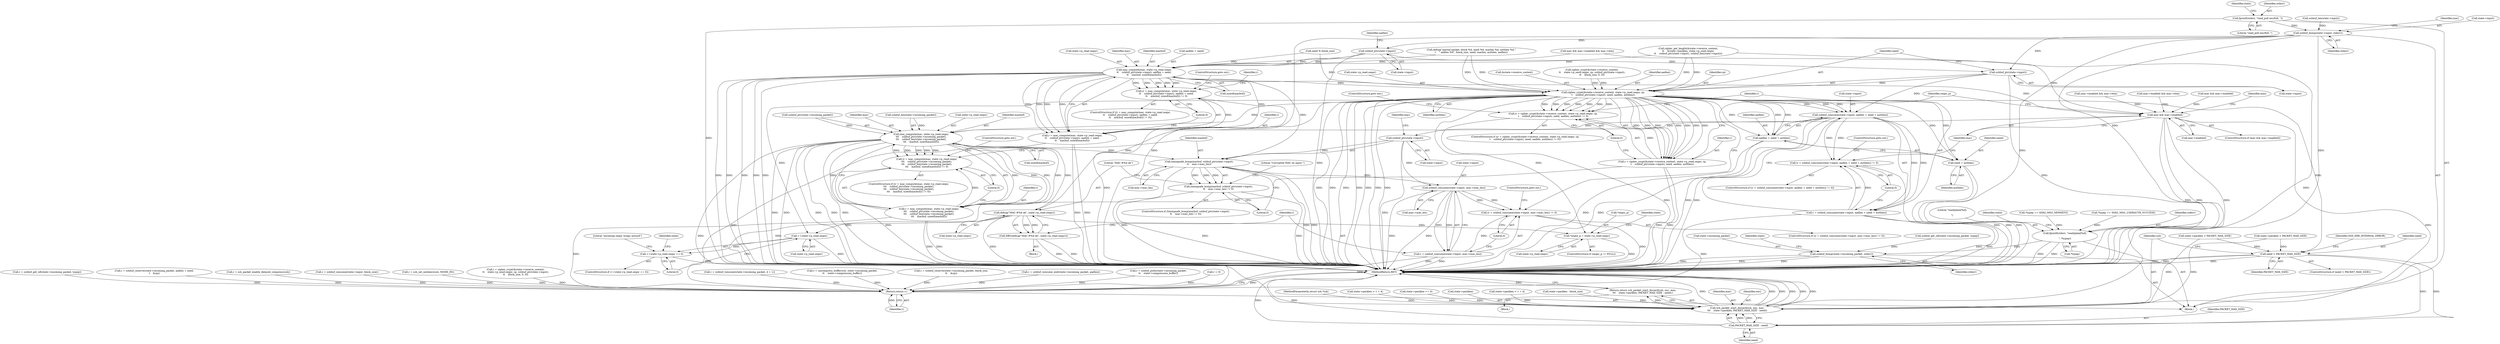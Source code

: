 digraph "0_mindrot_2fecfd486bdba9f51b3a789277bb0733ca36e1c0@API" {
"1000520" [label="(Call,fprintf(stderr, \"read_poll enc/full: \"))"];
"1000523" [label="(Call,sshbuf_dump(state->input, stderr))"];
"1000550" [label="(Call,sshbuf_ptr(state->input))"];
"1000543" [label="(Call,mac_compute(mac, state->p_read.seqnr,\n\t\t    sshbuf_ptr(state->input), aadlen + need,\n\t\t    macbuf, sizeof(macbuf)))"];
"1000540" [label="(Call,(r = mac_compute(mac, state->p_read.seqnr,\n\t\t    sshbuf_ptr(state->input), aadlen + need,\n\t\t    macbuf, sizeof(macbuf))) != 0)"];
"1000541" [label="(Call,r = mac_compute(mac, state->p_read.seqnr,\n\t\t    sshbuf_ptr(state->input), aadlen + need,\n\t\t    macbuf, sizeof(macbuf)))"];
"1000974" [label="(Return,return r;)"];
"1000581" [label="(Call,cipher_crypt(&state->receive_context, state->p_read.seqnr, cp,\n\t    sshbuf_ptr(state->input), need, aadlen, authlen))"];
"1000578" [label="(Call,(r = cipher_crypt(&state->receive_context, state->p_read.seqnr, cp,\n\t    sshbuf_ptr(state->input), need, aadlen, authlen)) != 0)"];
"1000579" [label="(Call,r = cipher_crypt(&state->receive_context, state->p_read.seqnr, cp,\n\t    sshbuf_ptr(state->input), need, aadlen, authlen))"];
"1000605" [label="(Call,sshbuf_consume(state->input, aadlen + need + authlen))"];
"1000602" [label="(Call,(r = sshbuf_consume(state->input, aadlen + need + authlen)) != 0)"];
"1000603" [label="(Call,r = sshbuf_consume(state->input, aadlen + need + authlen))"];
"1000656" [label="(Call,sshbuf_ptr(state->input))"];
"1000654" [label="(Call,timingsafe_bcmp(macbuf, sshbuf_ptr(state->input),\n\t\t    mac->mac_len))"];
"1000653" [label="(Call,timingsafe_bcmp(macbuf, sshbuf_ptr(state->input),\n\t\t    mac->mac_len) != 0)"];
"1000696" [label="(Call,sshbuf_consume(state->input, mac->mac_len))"];
"1000693" [label="(Call,(r = sshbuf_consume(state->input, mac->mac_len)) != 0)"];
"1000694" [label="(Call,r = sshbuf_consume(state->input, mac->mac_len))"];
"1000609" [label="(Call,aadlen + need + authlen)"];
"1000611" [label="(Call,need + authlen)"];
"1000632" [label="(Call,mac_compute(mac, state->p_read.seqnr,\n\t\t\t    sshbuf_ptr(state->incoming_packet),\n\t\t\t    sshbuf_len(state->incoming_packet),\n\t\t\t    macbuf, sizeof(macbuf)))"];
"1000629" [label="(Call,(r = mac_compute(mac, state->p_read.seqnr,\n\t\t\t    sshbuf_ptr(state->incoming_packet),\n\t\t\t    sshbuf_len(state->incoming_packet),\n\t\t\t    macbuf, sizeof(macbuf))) != 0)"];
"1000630" [label="(Call,r = mac_compute(mac, state->p_read.seqnr,\n\t\t\t    sshbuf_ptr(state->incoming_packet),\n\t\t\t    sshbuf_len(state->incoming_packet),\n\t\t\t    macbuf, sizeof(macbuf)))"];
"1000674" [label="(Call,ssh_packet_start_discard(ssh, enc, mac,\n\t\t\t    state->packlen, PACKET_MAX_SIZE - need))"];
"1000673" [label="(Return,return ssh_packet_start_discard(ssh, enc, mac,\n\t\t\t    state->packlen, PACKET_MAX_SIZE - need);)"];
"1000685" [label="(Call,debug(\"MAC #%d ok\", state->p_read.seqnr))"];
"1000684" [label="(Call,DBG(debug(\"MAC #%d ok\", state->p_read.seqnr)))"];
"1000709" [label="(Call,*seqnr_p = state->p_read.seqnr)"];
"1000719" [label="(Call,++state->p_read.seqnr)"];
"1000718" [label="(Call,++state->p_read.seqnr == 0)"];
"1000668" [label="(Call,need > PACKET_MAX_SIZE)"];
"1000681" [label="(Call,PACKET_MAX_SIZE - need)"];
"1000617" [label="(Call,mac && mac->enabled)"];
"1000592" [label="(Call,sshbuf_ptr(state->input))"];
"1000958" [label="(Call,fprintf(stderr, \"read/plain[%d]:\r\n\", *typep))"];
"1000963" [label="(Call,sshbuf_dump(state->incoming_packet, stderr))"];
"1000668" [label="(Call,need > PACKET_MAX_SIZE)"];
"1000810" [label="(Call,r = sshbuf_consume(state->incoming_packet, 4 + 1))"];
"1000697" [label="(Call,state->input)"];
"1000710" [label="(Call,*seqnr_p)"];
"1000705" [label="(ControlStructure,if (seqnr_p != NULL))"];
"1000687" [label="(Call,state->p_read.seqnr)"];
"1000235" [label="(Call,mac->enabled && mac->etm)"];
"1000613" [label="(Identifier,authlen)"];
"1000692" [label="(ControlStructure,if ((r = sshbuf_consume(state->input, mac->mac_len)) != 0))"];
"1000672" [label="(Identifier,SSH_ERR_INTERNAL_ERROR)"];
"1000614" [label="(Literal,0)"];
"1000591" [label="(Identifier,cp)"];
"1000541" [label="(Call,r = mac_compute(mac, state->p_read.seqnr,\n\t\t    sshbuf_ptr(state->input), aadlen + need,\n\t\t    macbuf, sizeof(macbuf)))"];
"1000959" [label="(Identifier,stderr)"];
"1000967" [label="(Identifier,stderr)"];
"1000111" [label="(MethodParameterIn,struct ssh *ssh)"];
"1000850" [label="(Call,r = uncompress_buffer(ssh, state->incoming_packet,\n\t\t    state->compression_buffer))"];
"1000720" [label="(Call,state->p_read.seqnr)"];
"1000345" [label="(Call,r = sshbuf_reserve(state->incoming_packet, block_size,\n\t\t    &cp))"];
"1000605" [label="(Call,sshbuf_consume(state->input, aadlen + need + authlen))"];
"1000560" [label="(Literal,0)"];
"1000212" [label="(Call,mac && mac->enabled)"];
"1000586" [label="(Call,state->p_read.seqnr)"];
"1000610" [label="(Identifier,aadlen)"];
"1000544" [label="(Identifier,mac)"];
"1000821" [label="(Call,r = sshbuf_consume_end(state->incoming_packet, padlen))"];
"1000719" [label="(Call,++state->p_read.seqnr)"];
"1000114" [label="(Block,)"];
"1000551" [label="(Call,state->input)"];
"1000543" [label="(Call,mac_compute(mac, state->p_read.seqnr,\n\t\t    sshbuf_ptr(state->input), aadlen + need,\n\t\t    macbuf, sizeof(macbuf)))"];
"1000696" [label="(Call,sshbuf_consume(state->input, mac->mac_len))"];
"1000684" [label="(Call,DBG(debug(\"MAC #%d ok\", state->p_read.seqnr)))"];
"1000615" [label="(ControlStructure,goto out;)"];
"1000700" [label="(Call,mac->mac_len)"];
"1000722" [label="(Identifier,state)"];
"1000963" [label="(Call,sshbuf_dump(state->incoming_packet, stderr))"];
"1000579" [label="(Call,r = cipher_crypt(&state->receive_context, state->p_read.seqnr, cp,\n\t    sshbuf_ptr(state->input), need, aadlen, authlen))"];
"1000975" [label="(Identifier,r)"];
"1000868" [label="(Call,r = sshbuf_putb(state->incoming_packet,\n\t\t    state->compression_buffer))"];
"1000581" [label="(Call,cipher_crypt(&state->receive_context, state->p_read.seqnr, cp,\n\t    sshbuf_ptr(state->input), need, aadlen, authlen))"];
"1000578" [label="(Call,(r = cipher_crypt(&state->receive_context, state->p_read.seqnr, cp,\n\t    sshbuf_ptr(state->input), need, aadlen, authlen)) != 0)"];
"1000602" [label="(Call,(r = sshbuf_consume(state->input, aadlen + need + authlen)) != 0)"];
"1000661" [label="(Identifier,mac)"];
"1000391" [label="(Call,state->packlen < 1 + 4)"];
"1000555" [label="(Identifier,aadlen)"];
"1000955" [label="(Call,r = 0)"];
"1000669" [label="(Identifier,need)"];
"1000673" [label="(Return,return ssh_packet_start_discard(ssh, enc, mac,\n\t\t\t    state->packlen, PACKET_MAX_SIZE - need);)"];
"1000712" [label="(Call,state->p_read.seqnr)"];
"1000520" [label="(Call,fprintf(stderr, \"read_poll enc/full: \"))"];
"1000674" [label="(Call,ssh_packet_start_discard(ssh, enc, mac,\n\t\t\t    state->packlen, PACKET_MAX_SIZE - need))"];
"1000558" [label="(Call,sizeof(macbuf))"];
"1000650" [label="(Literal,0)"];
"1000960" [label="(Literal,\"read/plain[%d]:\r\n\")"];
"1000657" [label="(Call,state->input)"];
"1000670" [label="(Identifier,PACKET_MAX_SIZE)"];
"1000685" [label="(Call,debug(\"MAC #%d ok\", state->p_read.seqnr))"];
"1000652" [label="(ControlStructure,if (timingsafe_bcmp(macbuf, sshbuf_ptr(state->input),\n\t\t    mac->mac_len) != 0))"];
"1000557" [label="(Identifier,macbuf)"];
"1000683" [label="(Identifier,need)"];
"1000717" [label="(ControlStructure,if (++state->p_read.seqnr == 0))"];
"1000542" [label="(Identifier,r)"];
"1000473" [label="(Call,debug(\"partial packet: block %d, need %d, maclen %d, authlen %d,\"\n\t    \" aadlen %d\", block_size, need, maclen, authlen, aadlen))"];
"1000639" [label="(Call,sshbuf_ptr(state->incoming_packet))"];
"1000324" [label="(Call,state->packlen == 0)"];
"1000582" [label="(Call,&state->receive_context)"];
"1000633" [label="(Identifier,mac)"];
"1000678" [label="(Call,state->packlen)"];
"1000961" [label="(Call,*typep)"];
"1000725" [label="(Literal,0)"];
"1000593" [label="(Call,state->input)"];
"1000256" [label="(Call,cipher_get_length(&state->receive_context,\n\t\t    &state->packlen, state->p_read.seqnr,\n\t\t    sshbuf_ptr(state->input), sshbuf_len(state->input)))"];
"1000695" [label="(Identifier,r)"];
"1000727" [label="(Literal,\"incoming seqnr wraps around\")"];
"1000612" [label="(Identifier,need)"];
"1000507" [label="(Call,sshbuf_len(state->input))"];
"1000631" [label="(Identifier,r)"];
"1000666" [label="(Literal,\"Corrupted MAC on input.\")"];
"1000600" [label="(ControlStructure,goto out;)"];
"1000550" [label="(Call,sshbuf_ptr(state->input))"];
"1000682" [label="(Identifier,PACKET_MAX_SIZE)"];
"1000654" [label="(Call,timingsafe_bcmp(macbuf, sshbuf_ptr(state->input),\n\t\t    mac->mac_len))"];
"1000694" [label="(Call,r = sshbuf_consume(state->input, mac->mac_len))"];
"1000656" [label="(Call,sshbuf_ptr(state->input))"];
"1000565" [label="(Identifier,r)"];
"1000283" [label="(Call,state->packlen < 1 + 4)"];
"1000554" [label="(Call,aadlen + need)"];
"1000703" [label="(Literal,0)"];
"1000545" [label="(Call,state->p_read.seqnr)"];
"1000539" [label="(ControlStructure,if ((r = mac_compute(mac, state->p_read.seqnr,\n\t\t    sshbuf_ptr(state->input), aadlen + need,\n\t\t    macbuf, sizeof(macbuf))) != 0))"];
"1000704" [label="(ControlStructure,goto out;)"];
"1000634" [label="(Call,state->p_read.seqnr)"];
"1000660" [label="(Call,mac->mac_len)"];
"1000619" [label="(Call,mac->enabled)"];
"1000598" [label="(Identifier,authlen)"];
"1000888" [label="(Call,r = sshbuf_get_u8(state->incoming_packet, typep))"];
"1000630" [label="(Call,r = mac_compute(mac, state->p_read.seqnr,\n\t\t\t    sshbuf_ptr(state->incoming_packet),\n\t\t\t    sshbuf_len(state->incoming_packet),\n\t\t\t    macbuf, sizeof(macbuf)))"];
"1000577" [label="(ControlStructure,if ((r = cipher_crypt(&state->receive_context, state->p_read.seqnr, cp,\n\t    sshbuf_ptr(state->input), need, aadlen, authlen)) != 0))"];
"1000522" [label="(Literal,\"read_poll enc/full: \")"];
"1000530" [label="(Identifier,mac)"];
"1000601" [label="(ControlStructure,if ((r = sshbuf_consume(state->input, aadlen + need + authlen)) != 0))"];
"1000580" [label="(Identifier,r)"];
"1000626" [label="(Identifier,mac)"];
"1000648" [label="(Call,sizeof(macbuf))"];
"1000718" [label="(Call,++state->p_read.seqnr == 0)"];
"1000564" [label="(Call,r = sshbuf_reserve(state->incoming_packet, aadlen + need,\n\t    &cp))"];
"1000964" [label="(Call,state->incoming_packet)"];
"1000617" [label="(Call,mac && mac->enabled)"];
"1000974" [label="(Return,return r;)"];
"1000604" [label="(Identifier,r)"];
"1000360" [label="(Call,cipher_crypt(&state->receive_context,\n\t\t    state->p_send.seqnr, cp, sshbuf_ptr(state->input),\n\t\t    block_size, 0, 0))"];
"1000653" [label="(Call,timingsafe_bcmp(macbuf, sshbuf_ptr(state->input),\n\t\t    mac->mac_len) != 0)"];
"1000664" [label="(Block,)"];
"1000611" [label="(Call,need + authlen)"];
"1000693" [label="(Call,(r = sshbuf_consume(state->input, mac->mac_len)) != 0)"];
"1000603" [label="(Call,r = sshbuf_consume(state->input, aadlen + need + authlen))"];
"1000950" [label="(Call,r = ssh_packet_enable_delayed_compress(ssh))"];
"1000529" [label="(Call,mac && mac->enabled && mac->etm)"];
"1000965" [label="(Identifier,state)"];
"1000531" [label="(Call,mac->enabled && mac->etm)"];
"1000609" [label="(Call,aadlen + need + authlen)"];
"1000681" [label="(Call,PACKET_MAX_SIZE - need)"];
"1000618" [label="(Identifier,mac)"];
"1000667" [label="(ControlStructure,if (need > PACKET_MAX_SIZE))"];
"1000930" [label="(Call,*typep == SSH2_MSG_NEWKEYS)"];
"1000436" [label="(Call,r = sshbuf_consume(state->input, block_size))"];
"1000622" [label="(Block,)"];
"1000527" [label="(Identifier,stderr)"];
"1000675" [label="(Identifier,ssh)"];
"1000467" [label="(Call,state->packlen - block_size)"];
"1000596" [label="(Identifier,need)"];
"1000958" [label="(Call,fprintf(stderr, \"read/plain[%d]:\r\n\", *typep))"];
"1000525" [label="(Identifier,state)"];
"1000628" [label="(ControlStructure,if ((r = mac_compute(mac, state->p_read.seqnr,\n\t\t\t    sshbuf_ptr(state->incoming_packet),\n\t\t\t    sshbuf_len(state->incoming_packet),\n\t\t\t    macbuf, sizeof(macbuf))) != 0))"];
"1000647" [label="(Identifier,macbuf)"];
"1000733" [label="(Identifier,state)"];
"1000632" [label="(Call,mac_compute(mac, state->p_read.seqnr,\n\t\t\t    sshbuf_ptr(state->incoming_packet),\n\t\t\t    sshbuf_len(state->incoming_packet),\n\t\t\t    macbuf, sizeof(macbuf)))"];
"1000655" [label="(Identifier,macbuf)"];
"1000290" [label="(Call,state->packlen > PACKET_MAX_SIZE)"];
"1000606" [label="(Call,state->input)"];
"1000934" [label="(Call,r = ssh_set_newkeys(ssh, MODE_IN))"];
"1000597" [label="(Identifier,aadlen)"];
"1000651" [label="(ControlStructure,goto out;)"];
"1000629" [label="(Call,(r = mac_compute(mac, state->p_read.seqnr,\n\t\t\t    sshbuf_ptr(state->incoming_packet),\n\t\t\t    sshbuf_len(state->incoming_packet),\n\t\t\t    macbuf, sizeof(macbuf))) != 0)"];
"1000663" [label="(Literal,0)"];
"1000523" [label="(Call,sshbuf_dump(state->input, stderr))"];
"1000942" [label="(Call,*typep == SSH2_MSG_USERAUTH_SUCCESS)"];
"1000643" [label="(Call,sshbuf_len(state->incoming_packet))"];
"1000398" [label="(Call,state->packlen > PACKET_MAX_SIZE)"];
"1000540" [label="(Call,(r = mac_compute(mac, state->p_read.seqnr,\n\t\t    sshbuf_ptr(state->input), aadlen + need,\n\t\t    macbuf, sizeof(macbuf))) != 0)"];
"1000561" [label="(ControlStructure,goto out;)"];
"1000976" [label="(MethodReturn,RET)"];
"1000524" [label="(Call,state->input)"];
"1000970" [label="(Identifier,state)"];
"1000677" [label="(Identifier,mac)"];
"1000521" [label="(Identifier,stderr)"];
"1000482" [label="(Call,need % block_size)"];
"1000592" [label="(Call,sshbuf_ptr(state->input))"];
"1000890" [label="(Call,sshbuf_get_u8(state->incoming_packet, typep))"];
"1000599" [label="(Literal,0)"];
"1000616" [label="(ControlStructure,if (mac && mac->enabled))"];
"1000686" [label="(Literal,\"MAC #%d ok\")"];
"1000676" [label="(Identifier,enc)"];
"1000709" [label="(Call,*seqnr_p = state->p_read.seqnr)"];
"1000707" [label="(Identifier,seqnr_p)"];
"1000358" [label="(Call,r = cipher_crypt(&state->receive_context,\n\t\t    state->p_send.seqnr, cp, sshbuf_ptr(state->input),\n\t\t    block_size, 0, 0))"];
"1000520" -> "1000114"  [label="AST: "];
"1000520" -> "1000522"  [label="CFG: "];
"1000521" -> "1000520"  [label="AST: "];
"1000522" -> "1000520"  [label="AST: "];
"1000525" -> "1000520"  [label="CFG: "];
"1000520" -> "1000976"  [label="DDG: "];
"1000520" -> "1000523"  [label="DDG: "];
"1000523" -> "1000114"  [label="AST: "];
"1000523" -> "1000527"  [label="CFG: "];
"1000524" -> "1000523"  [label="AST: "];
"1000527" -> "1000523"  [label="AST: "];
"1000530" -> "1000523"  [label="CFG: "];
"1000523" -> "1000976"  [label="DDG: "];
"1000523" -> "1000976"  [label="DDG: "];
"1000523" -> "1000976"  [label="DDG: "];
"1000507" -> "1000523"  [label="DDG: "];
"1000523" -> "1000550"  [label="DDG: "];
"1000523" -> "1000592"  [label="DDG: "];
"1000523" -> "1000958"  [label="DDG: "];
"1000550" -> "1000543"  [label="AST: "];
"1000550" -> "1000551"  [label="CFG: "];
"1000551" -> "1000550"  [label="AST: "];
"1000555" -> "1000550"  [label="CFG: "];
"1000550" -> "1000976"  [label="DDG: "];
"1000550" -> "1000543"  [label="DDG: "];
"1000550" -> "1000592"  [label="DDG: "];
"1000543" -> "1000541"  [label="AST: "];
"1000543" -> "1000558"  [label="CFG: "];
"1000544" -> "1000543"  [label="AST: "];
"1000545" -> "1000543"  [label="AST: "];
"1000554" -> "1000543"  [label="AST: "];
"1000557" -> "1000543"  [label="AST: "];
"1000558" -> "1000543"  [label="AST: "];
"1000541" -> "1000543"  [label="CFG: "];
"1000543" -> "1000976"  [label="DDG: "];
"1000543" -> "1000976"  [label="DDG: "];
"1000543" -> "1000976"  [label="DDG: "];
"1000543" -> "1000976"  [label="DDG: "];
"1000543" -> "1000976"  [label="DDG: "];
"1000543" -> "1000540"  [label="DDG: "];
"1000543" -> "1000540"  [label="DDG: "];
"1000543" -> "1000540"  [label="DDG: "];
"1000543" -> "1000540"  [label="DDG: "];
"1000543" -> "1000540"  [label="DDG: "];
"1000543" -> "1000541"  [label="DDG: "];
"1000543" -> "1000541"  [label="DDG: "];
"1000543" -> "1000541"  [label="DDG: "];
"1000543" -> "1000541"  [label="DDG: "];
"1000543" -> "1000541"  [label="DDG: "];
"1000529" -> "1000543"  [label="DDG: "];
"1000256" -> "1000543"  [label="DDG: "];
"1000473" -> "1000543"  [label="DDG: "];
"1000482" -> "1000543"  [label="DDG: "];
"1000543" -> "1000581"  [label="DDG: "];
"1000543" -> "1000617"  [label="DDG: "];
"1000543" -> "1000654"  [label="DDG: "];
"1000540" -> "1000539"  [label="AST: "];
"1000540" -> "1000560"  [label="CFG: "];
"1000541" -> "1000540"  [label="AST: "];
"1000560" -> "1000540"  [label="AST: "];
"1000561" -> "1000540"  [label="CFG: "];
"1000565" -> "1000540"  [label="CFG: "];
"1000540" -> "1000976"  [label="DDG: "];
"1000541" -> "1000540"  [label="DDG: "];
"1000542" -> "1000541"  [label="AST: "];
"1000560" -> "1000541"  [label="CFG: "];
"1000541" -> "1000976"  [label="DDG: "];
"1000541" -> "1000976"  [label="DDG: "];
"1000541" -> "1000974"  [label="DDG: "];
"1000974" -> "1000114"  [label="AST: "];
"1000974" -> "1000975"  [label="CFG: "];
"1000975" -> "1000974"  [label="AST: "];
"1000976" -> "1000974"  [label="CFG: "];
"1000974" -> "1000976"  [label="DDG: "];
"1000975" -> "1000974"  [label="DDG: "];
"1000850" -> "1000974"  [label="DDG: "];
"1000579" -> "1000974"  [label="DDG: "];
"1000694" -> "1000974"  [label="DDG: "];
"1000934" -> "1000974"  [label="DDG: "];
"1000436" -> "1000974"  [label="DDG: "];
"1000630" -> "1000974"  [label="DDG: "];
"1000603" -> "1000974"  [label="DDG: "];
"1000810" -> "1000974"  [label="DDG: "];
"1000821" -> "1000974"  [label="DDG: "];
"1000345" -> "1000974"  [label="DDG: "];
"1000950" -> "1000974"  [label="DDG: "];
"1000564" -> "1000974"  [label="DDG: "];
"1000955" -> "1000974"  [label="DDG: "];
"1000888" -> "1000974"  [label="DDG: "];
"1000868" -> "1000974"  [label="DDG: "];
"1000358" -> "1000974"  [label="DDG: "];
"1000581" -> "1000579"  [label="AST: "];
"1000581" -> "1000598"  [label="CFG: "];
"1000582" -> "1000581"  [label="AST: "];
"1000586" -> "1000581"  [label="AST: "];
"1000591" -> "1000581"  [label="AST: "];
"1000592" -> "1000581"  [label="AST: "];
"1000596" -> "1000581"  [label="AST: "];
"1000597" -> "1000581"  [label="AST: "];
"1000598" -> "1000581"  [label="AST: "];
"1000579" -> "1000581"  [label="CFG: "];
"1000581" -> "1000976"  [label="DDG: "];
"1000581" -> "1000976"  [label="DDG: "];
"1000581" -> "1000976"  [label="DDG: "];
"1000581" -> "1000976"  [label="DDG: "];
"1000581" -> "1000976"  [label="DDG: "];
"1000581" -> "1000976"  [label="DDG: "];
"1000581" -> "1000976"  [label="DDG: "];
"1000581" -> "1000578"  [label="DDG: "];
"1000581" -> "1000578"  [label="DDG: "];
"1000581" -> "1000578"  [label="DDG: "];
"1000581" -> "1000578"  [label="DDG: "];
"1000581" -> "1000578"  [label="DDG: "];
"1000581" -> "1000578"  [label="DDG: "];
"1000581" -> "1000578"  [label="DDG: "];
"1000581" -> "1000579"  [label="DDG: "];
"1000581" -> "1000579"  [label="DDG: "];
"1000581" -> "1000579"  [label="DDG: "];
"1000581" -> "1000579"  [label="DDG: "];
"1000581" -> "1000579"  [label="DDG: "];
"1000581" -> "1000579"  [label="DDG: "];
"1000581" -> "1000579"  [label="DDG: "];
"1000360" -> "1000581"  [label="DDG: "];
"1000360" -> "1000581"  [label="DDG: "];
"1000256" -> "1000581"  [label="DDG: "];
"1000256" -> "1000581"  [label="DDG: "];
"1000592" -> "1000581"  [label="DDG: "];
"1000482" -> "1000581"  [label="DDG: "];
"1000473" -> "1000581"  [label="DDG: "];
"1000473" -> "1000581"  [label="DDG: "];
"1000581" -> "1000605"  [label="DDG: "];
"1000581" -> "1000605"  [label="DDG: "];
"1000581" -> "1000605"  [label="DDG: "];
"1000581" -> "1000609"  [label="DDG: "];
"1000581" -> "1000609"  [label="DDG: "];
"1000581" -> "1000609"  [label="DDG: "];
"1000581" -> "1000611"  [label="DDG: "];
"1000581" -> "1000611"  [label="DDG: "];
"1000581" -> "1000632"  [label="DDG: "];
"1000581" -> "1000668"  [label="DDG: "];
"1000581" -> "1000685"  [label="DDG: "];
"1000581" -> "1000709"  [label="DDG: "];
"1000581" -> "1000719"  [label="DDG: "];
"1000578" -> "1000577"  [label="AST: "];
"1000578" -> "1000599"  [label="CFG: "];
"1000579" -> "1000578"  [label="AST: "];
"1000599" -> "1000578"  [label="AST: "];
"1000600" -> "1000578"  [label="CFG: "];
"1000604" -> "1000578"  [label="CFG: "];
"1000578" -> "1000976"  [label="DDG: "];
"1000579" -> "1000578"  [label="DDG: "];
"1000580" -> "1000579"  [label="AST: "];
"1000599" -> "1000579"  [label="CFG: "];
"1000579" -> "1000976"  [label="DDG: "];
"1000579" -> "1000976"  [label="DDG: "];
"1000605" -> "1000603"  [label="AST: "];
"1000605" -> "1000609"  [label="CFG: "];
"1000606" -> "1000605"  [label="AST: "];
"1000609" -> "1000605"  [label="AST: "];
"1000603" -> "1000605"  [label="CFG: "];
"1000605" -> "1000976"  [label="DDG: "];
"1000605" -> "1000976"  [label="DDG: "];
"1000605" -> "1000602"  [label="DDG: "];
"1000605" -> "1000602"  [label="DDG: "];
"1000605" -> "1000603"  [label="DDG: "];
"1000605" -> "1000603"  [label="DDG: "];
"1000592" -> "1000605"  [label="DDG: "];
"1000605" -> "1000656"  [label="DDG: "];
"1000602" -> "1000601"  [label="AST: "];
"1000602" -> "1000614"  [label="CFG: "];
"1000603" -> "1000602"  [label="AST: "];
"1000614" -> "1000602"  [label="AST: "];
"1000615" -> "1000602"  [label="CFG: "];
"1000618" -> "1000602"  [label="CFG: "];
"1000602" -> "1000976"  [label="DDG: "];
"1000603" -> "1000602"  [label="DDG: "];
"1000604" -> "1000603"  [label="AST: "];
"1000614" -> "1000603"  [label="CFG: "];
"1000603" -> "1000976"  [label="DDG: "];
"1000603" -> "1000976"  [label="DDG: "];
"1000656" -> "1000654"  [label="AST: "];
"1000656" -> "1000657"  [label="CFG: "];
"1000657" -> "1000656"  [label="AST: "];
"1000661" -> "1000656"  [label="CFG: "];
"1000656" -> "1000976"  [label="DDG: "];
"1000656" -> "1000654"  [label="DDG: "];
"1000656" -> "1000696"  [label="DDG: "];
"1000654" -> "1000653"  [label="AST: "];
"1000654" -> "1000660"  [label="CFG: "];
"1000655" -> "1000654"  [label="AST: "];
"1000660" -> "1000654"  [label="AST: "];
"1000663" -> "1000654"  [label="CFG: "];
"1000654" -> "1000976"  [label="DDG: "];
"1000654" -> "1000976"  [label="DDG: "];
"1000654" -> "1000976"  [label="DDG: "];
"1000654" -> "1000653"  [label="DDG: "];
"1000654" -> "1000653"  [label="DDG: "];
"1000654" -> "1000653"  [label="DDG: "];
"1000632" -> "1000654"  [label="DDG: "];
"1000654" -> "1000696"  [label="DDG: "];
"1000653" -> "1000652"  [label="AST: "];
"1000653" -> "1000663"  [label="CFG: "];
"1000663" -> "1000653"  [label="AST: "];
"1000666" -> "1000653"  [label="CFG: "];
"1000686" -> "1000653"  [label="CFG: "];
"1000653" -> "1000976"  [label="DDG: "];
"1000653" -> "1000976"  [label="DDG: "];
"1000696" -> "1000694"  [label="AST: "];
"1000696" -> "1000700"  [label="CFG: "];
"1000697" -> "1000696"  [label="AST: "];
"1000700" -> "1000696"  [label="AST: "];
"1000694" -> "1000696"  [label="CFG: "];
"1000696" -> "1000976"  [label="DDG: "];
"1000696" -> "1000976"  [label="DDG: "];
"1000696" -> "1000693"  [label="DDG: "];
"1000696" -> "1000693"  [label="DDG: "];
"1000696" -> "1000694"  [label="DDG: "];
"1000696" -> "1000694"  [label="DDG: "];
"1000693" -> "1000692"  [label="AST: "];
"1000693" -> "1000703"  [label="CFG: "];
"1000694" -> "1000693"  [label="AST: "];
"1000703" -> "1000693"  [label="AST: "];
"1000704" -> "1000693"  [label="CFG: "];
"1000707" -> "1000693"  [label="CFG: "];
"1000693" -> "1000976"  [label="DDG: "];
"1000694" -> "1000693"  [label="DDG: "];
"1000695" -> "1000694"  [label="AST: "];
"1000703" -> "1000694"  [label="CFG: "];
"1000694" -> "1000976"  [label="DDG: "];
"1000694" -> "1000976"  [label="DDG: "];
"1000609" -> "1000611"  [label="CFG: "];
"1000610" -> "1000609"  [label="AST: "];
"1000611" -> "1000609"  [label="AST: "];
"1000609" -> "1000976"  [label="DDG: "];
"1000609" -> "1000976"  [label="DDG: "];
"1000611" -> "1000613"  [label="CFG: "];
"1000612" -> "1000611"  [label="AST: "];
"1000613" -> "1000611"  [label="AST: "];
"1000611" -> "1000976"  [label="DDG: "];
"1000611" -> "1000976"  [label="DDG: "];
"1000632" -> "1000630"  [label="AST: "];
"1000632" -> "1000648"  [label="CFG: "];
"1000633" -> "1000632"  [label="AST: "];
"1000634" -> "1000632"  [label="AST: "];
"1000639" -> "1000632"  [label="AST: "];
"1000643" -> "1000632"  [label="AST: "];
"1000647" -> "1000632"  [label="AST: "];
"1000648" -> "1000632"  [label="AST: "];
"1000630" -> "1000632"  [label="CFG: "];
"1000632" -> "1000976"  [label="DDG: "];
"1000632" -> "1000976"  [label="DDG: "];
"1000632" -> "1000976"  [label="DDG: "];
"1000632" -> "1000976"  [label="DDG: "];
"1000632" -> "1000976"  [label="DDG: "];
"1000632" -> "1000629"  [label="DDG: "];
"1000632" -> "1000629"  [label="DDG: "];
"1000632" -> "1000629"  [label="DDG: "];
"1000632" -> "1000629"  [label="DDG: "];
"1000632" -> "1000629"  [label="DDG: "];
"1000632" -> "1000630"  [label="DDG: "];
"1000632" -> "1000630"  [label="DDG: "];
"1000632" -> "1000630"  [label="DDG: "];
"1000632" -> "1000630"  [label="DDG: "];
"1000632" -> "1000630"  [label="DDG: "];
"1000617" -> "1000632"  [label="DDG: "];
"1000639" -> "1000632"  [label="DDG: "];
"1000643" -> "1000632"  [label="DDG: "];
"1000632" -> "1000674"  [label="DDG: "];
"1000632" -> "1000685"  [label="DDG: "];
"1000629" -> "1000628"  [label="AST: "];
"1000629" -> "1000650"  [label="CFG: "];
"1000630" -> "1000629"  [label="AST: "];
"1000650" -> "1000629"  [label="AST: "];
"1000651" -> "1000629"  [label="CFG: "];
"1000655" -> "1000629"  [label="CFG: "];
"1000629" -> "1000976"  [label="DDG: "];
"1000630" -> "1000629"  [label="DDG: "];
"1000631" -> "1000630"  [label="AST: "];
"1000650" -> "1000630"  [label="CFG: "];
"1000630" -> "1000976"  [label="DDG: "];
"1000630" -> "1000976"  [label="DDG: "];
"1000674" -> "1000673"  [label="AST: "];
"1000674" -> "1000681"  [label="CFG: "];
"1000675" -> "1000674"  [label="AST: "];
"1000676" -> "1000674"  [label="AST: "];
"1000677" -> "1000674"  [label="AST: "];
"1000678" -> "1000674"  [label="AST: "];
"1000681" -> "1000674"  [label="AST: "];
"1000673" -> "1000674"  [label="CFG: "];
"1000674" -> "1000976"  [label="DDG: "];
"1000674" -> "1000976"  [label="DDG: "];
"1000674" -> "1000976"  [label="DDG: "];
"1000674" -> "1000976"  [label="DDG: "];
"1000674" -> "1000976"  [label="DDG: "];
"1000674" -> "1000976"  [label="DDG: "];
"1000674" -> "1000673"  [label="DDG: "];
"1000111" -> "1000674"  [label="DDG: "];
"1000617" -> "1000674"  [label="DDG: "];
"1000467" -> "1000674"  [label="DDG: "];
"1000256" -> "1000674"  [label="DDG: "];
"1000290" -> "1000674"  [label="DDG: "];
"1000283" -> "1000674"  [label="DDG: "];
"1000391" -> "1000674"  [label="DDG: "];
"1000324" -> "1000674"  [label="DDG: "];
"1000398" -> "1000674"  [label="DDG: "];
"1000681" -> "1000674"  [label="DDG: "];
"1000681" -> "1000674"  [label="DDG: "];
"1000673" -> "1000664"  [label="AST: "];
"1000976" -> "1000673"  [label="CFG: "];
"1000673" -> "1000976"  [label="DDG: "];
"1000685" -> "1000684"  [label="AST: "];
"1000685" -> "1000687"  [label="CFG: "];
"1000686" -> "1000685"  [label="AST: "];
"1000687" -> "1000685"  [label="AST: "];
"1000684" -> "1000685"  [label="CFG: "];
"1000685" -> "1000976"  [label="DDG: "];
"1000685" -> "1000684"  [label="DDG: "];
"1000685" -> "1000684"  [label="DDG: "];
"1000685" -> "1000709"  [label="DDG: "];
"1000685" -> "1000719"  [label="DDG: "];
"1000684" -> "1000622"  [label="AST: "];
"1000695" -> "1000684"  [label="CFG: "];
"1000684" -> "1000976"  [label="DDG: "];
"1000684" -> "1000976"  [label="DDG: "];
"1000709" -> "1000705"  [label="AST: "];
"1000709" -> "1000712"  [label="CFG: "];
"1000710" -> "1000709"  [label="AST: "];
"1000712" -> "1000709"  [label="AST: "];
"1000722" -> "1000709"  [label="CFG: "];
"1000709" -> "1000976"  [label="DDG: "];
"1000719" -> "1000718"  [label="AST: "];
"1000719" -> "1000720"  [label="CFG: "];
"1000720" -> "1000719"  [label="AST: "];
"1000725" -> "1000719"  [label="CFG: "];
"1000719" -> "1000976"  [label="DDG: "];
"1000719" -> "1000718"  [label="DDG: "];
"1000718" -> "1000717"  [label="AST: "];
"1000718" -> "1000725"  [label="CFG: "];
"1000725" -> "1000718"  [label="AST: "];
"1000727" -> "1000718"  [label="CFG: "];
"1000733" -> "1000718"  [label="CFG: "];
"1000718" -> "1000976"  [label="DDG: "];
"1000668" -> "1000667"  [label="AST: "];
"1000668" -> "1000670"  [label="CFG: "];
"1000669" -> "1000668"  [label="AST: "];
"1000670" -> "1000668"  [label="AST: "];
"1000672" -> "1000668"  [label="CFG: "];
"1000675" -> "1000668"  [label="CFG: "];
"1000668" -> "1000976"  [label="DDG: "];
"1000668" -> "1000976"  [label="DDG: "];
"1000668" -> "1000976"  [label="DDG: "];
"1000290" -> "1000668"  [label="DDG: "];
"1000398" -> "1000668"  [label="DDG: "];
"1000668" -> "1000681"  [label="DDG: "];
"1000668" -> "1000681"  [label="DDG: "];
"1000681" -> "1000683"  [label="CFG: "];
"1000682" -> "1000681"  [label="AST: "];
"1000683" -> "1000681"  [label="AST: "];
"1000681" -> "1000976"  [label="DDG: "];
"1000681" -> "1000976"  [label="DDG: "];
"1000617" -> "1000616"  [label="AST: "];
"1000617" -> "1000618"  [label="CFG: "];
"1000617" -> "1000619"  [label="CFG: "];
"1000618" -> "1000617"  [label="AST: "];
"1000619" -> "1000617"  [label="AST: "];
"1000626" -> "1000617"  [label="CFG: "];
"1000707" -> "1000617"  [label="CFG: "];
"1000617" -> "1000976"  [label="DDG: "];
"1000617" -> "1000976"  [label="DDG: "];
"1000617" -> "1000976"  [label="DDG: "];
"1000529" -> "1000617"  [label="DDG: "];
"1000235" -> "1000617"  [label="DDG: "];
"1000212" -> "1000617"  [label="DDG: "];
"1000531" -> "1000617"  [label="DDG: "];
"1000592" -> "1000593"  [label="CFG: "];
"1000593" -> "1000592"  [label="AST: "];
"1000596" -> "1000592"  [label="CFG: "];
"1000592" -> "1000976"  [label="DDG: "];
"1000958" -> "1000114"  [label="AST: "];
"1000958" -> "1000961"  [label="CFG: "];
"1000959" -> "1000958"  [label="AST: "];
"1000960" -> "1000958"  [label="AST: "];
"1000961" -> "1000958"  [label="AST: "];
"1000965" -> "1000958"  [label="CFG: "];
"1000958" -> "1000976"  [label="DDG: "];
"1000958" -> "1000976"  [label="DDG: "];
"1000942" -> "1000958"  [label="DDG: "];
"1000930" -> "1000958"  [label="DDG: "];
"1000958" -> "1000963"  [label="DDG: "];
"1000963" -> "1000114"  [label="AST: "];
"1000963" -> "1000967"  [label="CFG: "];
"1000964" -> "1000963"  [label="AST: "];
"1000967" -> "1000963"  [label="AST: "];
"1000970" -> "1000963"  [label="CFG: "];
"1000963" -> "1000976"  [label="DDG: "];
"1000963" -> "1000976"  [label="DDG: "];
"1000963" -> "1000976"  [label="DDG: "];
"1000890" -> "1000963"  [label="DDG: "];
}
